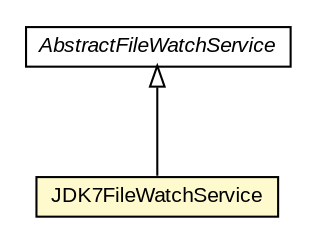 #!/usr/local/bin/dot
#
# Class diagram 
# Generated by UMLGraph version R5_6-24-gf6e263 (http://www.umlgraph.org/)
#

digraph G {
	edge [fontname="arial",fontsize=10,labelfontname="arial",labelfontsize=10];
	node [fontname="arial",fontsize=10,shape=plaintext];
	nodesep=0.25;
	ranksep=0.5;
	// com.google.code.play2.watcher.jdk7.JDK7FileWatchService
	c4 [label=<<table title="com.google.code.play2.watcher.jdk7.JDK7FileWatchService" border="0" cellborder="1" cellspacing="0" cellpadding="2" port="p" bgcolor="lemonChiffon" href="./JDK7FileWatchService.html">
		<tr><td><table border="0" cellspacing="0" cellpadding="1">
<tr><td align="center" balign="center"> JDK7FileWatchService </td></tr>
		</table></td></tr>
		</table>>, URL="./JDK7FileWatchService.html", fontname="arial", fontcolor="black", fontsize=10.0];
	//com.google.code.play2.watcher.jdk7.JDK7FileWatchService extends com.google.code.play2.watcher.api.AbstractFileWatchService
	c10:p -> c4:p [dir=back,arrowtail=empty];
	// com.google.code.play2.watcher.api.AbstractFileWatchService
	c10 [label=<<table title="com.google.code.play2.watcher.api.AbstractFileWatchService" border="0" cellborder="1" cellspacing="0" cellpadding="2" port="p">
		<tr><td><table border="0" cellspacing="0" cellpadding="1">
<tr><td align="center" balign="center"><font face="arial italic"> AbstractFileWatchService </font></td></tr>
		</table></td></tr>
		</table>>, URL="null", fontname="arial", fontcolor="black", fontsize=10.0];
}

